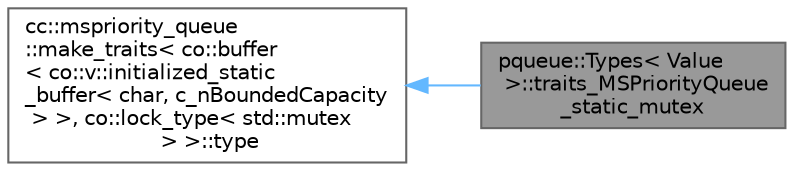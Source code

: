 digraph "pqueue::Types&lt; Value &gt;::traits_MSPriorityQueue_static_mutex"
{
 // LATEX_PDF_SIZE
  bgcolor="transparent";
  edge [fontname=Helvetica,fontsize=10,labelfontname=Helvetica,labelfontsize=10];
  node [fontname=Helvetica,fontsize=10,shape=box,height=0.2,width=0.4];
  rankdir="LR";
  Node1 [id="Node000001",label="pqueue::Types\< Value\l \>::traits_MSPriorityQueue\l_static_mutex",height=0.2,width=0.4,color="gray40", fillcolor="grey60", style="filled", fontcolor="black",tooltip=" "];
  Node2 -> Node1 [id="edge1_Node000001_Node000002",dir="back",color="steelblue1",style="solid",tooltip=" "];
  Node2 [id="Node000002",label="cc::mspriority_queue\l::make_traits\< co::buffer\l\< co::v::initialized_static\l_buffer\< char, c_nBoundedCapacity\l \> \>, co::lock_type\< std::mutex\l \> \>::type",height=0.2,width=0.4,color="gray40", fillcolor="white", style="filled",tooltip=" "];
}
